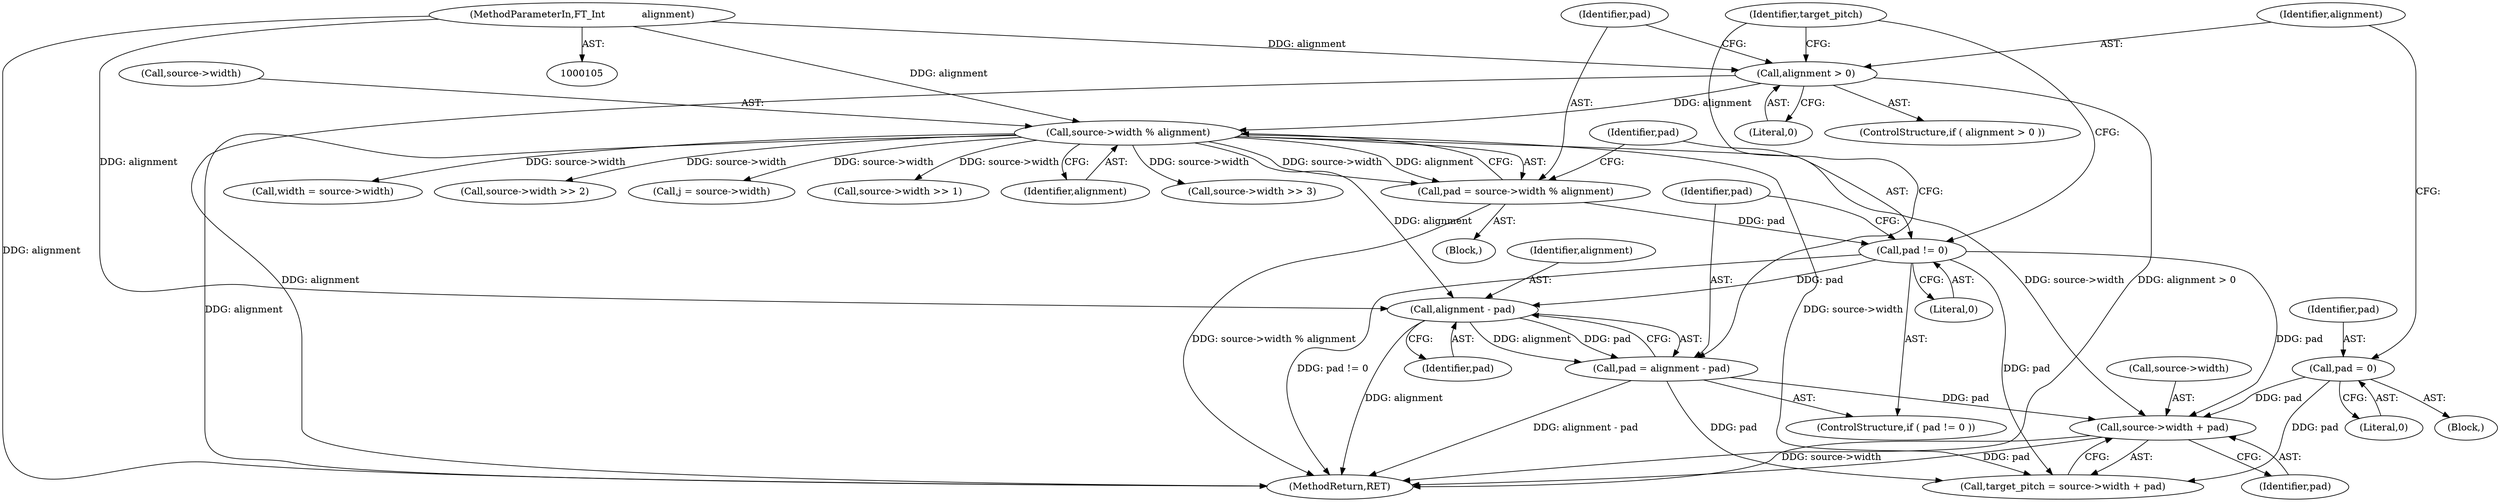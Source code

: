 digraph "0_savannah_b3500af717010137046ec4076d1e1c0641e33727@pointer" {
"1000207" [label="(Call,source->width + pad)"];
"1000191" [label="(Call,source->width % alignment)"];
"1000185" [label="(Call,alignment > 0)"];
"1000109" [label="(MethodParameterIn,FT_Int            alignment)"];
"1000181" [label="(Call,pad = 0)"];
"1000200" [label="(Call,pad = alignment - pad)"];
"1000202" [label="(Call,alignment - pad)"];
"1000197" [label="(Call,pad != 0)"];
"1000189" [label="(Call,pad = source->width % alignment)"];
"1000205" [label="(Call,target_pitch = source->width + pad)"];
"1000142" [label="(Block,)"];
"1000201" [label="(Identifier,pad)"];
"1000189" [label="(Call,pad = source->width % alignment)"];
"1000195" [label="(Identifier,alignment)"];
"1000190" [label="(Identifier,pad)"];
"1000185" [label="(Call,alignment > 0)"];
"1000208" [label="(Call,source->width)"];
"1000182" [label="(Identifier,pad)"];
"1000109" [label="(MethodParameterIn,FT_Int            alignment)"];
"1000331" [label="(Call,source->width >> 3)"];
"1000196" [label="(ControlStructure,if ( pad != 0 ))"];
"1000203" [label="(Identifier,alignment)"];
"1000211" [label="(Identifier,pad)"];
"1000206" [label="(Identifier,target_pitch)"];
"1000493" [label="(Call,width = source->width)"];
"1000192" [label="(Call,source->width)"];
"1000583" [label="(Call,source->width >> 2)"];
"1000202" [label="(Call,alignment - pad)"];
"1000187" [label="(Literal,0)"];
"1000200" [label="(Call,pad = alignment - pad)"];
"1000181" [label="(Call,pad = 0)"];
"1000186" [label="(Identifier,alignment)"];
"1000885" [label="(MethodReturn,RET)"];
"1000204" [label="(Identifier,pad)"];
"1000207" [label="(Call,source->width + pad)"];
"1000199" [label="(Literal,0)"];
"1000198" [label="(Identifier,pad)"];
"1000852" [label="(Call,j = source->width)"];
"1000197" [label="(Call,pad != 0)"];
"1000184" [label="(ControlStructure,if ( alignment > 0 ))"];
"1000191" [label="(Call,source->width % alignment)"];
"1000183" [label="(Literal,0)"];
"1000188" [label="(Block,)"];
"1000741" [label="(Call,source->width >> 1)"];
"1000207" -> "1000205"  [label="AST: "];
"1000207" -> "1000211"  [label="CFG: "];
"1000208" -> "1000207"  [label="AST: "];
"1000211" -> "1000207"  [label="AST: "];
"1000205" -> "1000207"  [label="CFG: "];
"1000207" -> "1000885"  [label="DDG: source->width"];
"1000207" -> "1000885"  [label="DDG: pad"];
"1000191" -> "1000207"  [label="DDG: source->width"];
"1000181" -> "1000207"  [label="DDG: pad"];
"1000200" -> "1000207"  [label="DDG: pad"];
"1000197" -> "1000207"  [label="DDG: pad"];
"1000191" -> "1000189"  [label="AST: "];
"1000191" -> "1000195"  [label="CFG: "];
"1000192" -> "1000191"  [label="AST: "];
"1000195" -> "1000191"  [label="AST: "];
"1000189" -> "1000191"  [label="CFG: "];
"1000191" -> "1000885"  [label="DDG: alignment"];
"1000191" -> "1000189"  [label="DDG: source->width"];
"1000191" -> "1000189"  [label="DDG: alignment"];
"1000185" -> "1000191"  [label="DDG: alignment"];
"1000109" -> "1000191"  [label="DDG: alignment"];
"1000191" -> "1000202"  [label="DDG: alignment"];
"1000191" -> "1000205"  [label="DDG: source->width"];
"1000191" -> "1000331"  [label="DDG: source->width"];
"1000191" -> "1000493"  [label="DDG: source->width"];
"1000191" -> "1000583"  [label="DDG: source->width"];
"1000191" -> "1000741"  [label="DDG: source->width"];
"1000191" -> "1000852"  [label="DDG: source->width"];
"1000185" -> "1000184"  [label="AST: "];
"1000185" -> "1000187"  [label="CFG: "];
"1000186" -> "1000185"  [label="AST: "];
"1000187" -> "1000185"  [label="AST: "];
"1000190" -> "1000185"  [label="CFG: "];
"1000206" -> "1000185"  [label="CFG: "];
"1000185" -> "1000885"  [label="DDG: alignment"];
"1000185" -> "1000885"  [label="DDG: alignment > 0"];
"1000109" -> "1000185"  [label="DDG: alignment"];
"1000109" -> "1000105"  [label="AST: "];
"1000109" -> "1000885"  [label="DDG: alignment"];
"1000109" -> "1000202"  [label="DDG: alignment"];
"1000181" -> "1000142"  [label="AST: "];
"1000181" -> "1000183"  [label="CFG: "];
"1000182" -> "1000181"  [label="AST: "];
"1000183" -> "1000181"  [label="AST: "];
"1000186" -> "1000181"  [label="CFG: "];
"1000181" -> "1000205"  [label="DDG: pad"];
"1000200" -> "1000196"  [label="AST: "];
"1000200" -> "1000202"  [label="CFG: "];
"1000201" -> "1000200"  [label="AST: "];
"1000202" -> "1000200"  [label="AST: "];
"1000206" -> "1000200"  [label="CFG: "];
"1000200" -> "1000885"  [label="DDG: alignment - pad"];
"1000202" -> "1000200"  [label="DDG: alignment"];
"1000202" -> "1000200"  [label="DDG: pad"];
"1000200" -> "1000205"  [label="DDG: pad"];
"1000202" -> "1000204"  [label="CFG: "];
"1000203" -> "1000202"  [label="AST: "];
"1000204" -> "1000202"  [label="AST: "];
"1000202" -> "1000885"  [label="DDG: alignment"];
"1000197" -> "1000202"  [label="DDG: pad"];
"1000197" -> "1000196"  [label="AST: "];
"1000197" -> "1000199"  [label="CFG: "];
"1000198" -> "1000197"  [label="AST: "];
"1000199" -> "1000197"  [label="AST: "];
"1000201" -> "1000197"  [label="CFG: "];
"1000206" -> "1000197"  [label="CFG: "];
"1000197" -> "1000885"  [label="DDG: pad != 0"];
"1000189" -> "1000197"  [label="DDG: pad"];
"1000197" -> "1000205"  [label="DDG: pad"];
"1000189" -> "1000188"  [label="AST: "];
"1000190" -> "1000189"  [label="AST: "];
"1000198" -> "1000189"  [label="CFG: "];
"1000189" -> "1000885"  [label="DDG: source->width % alignment"];
}
